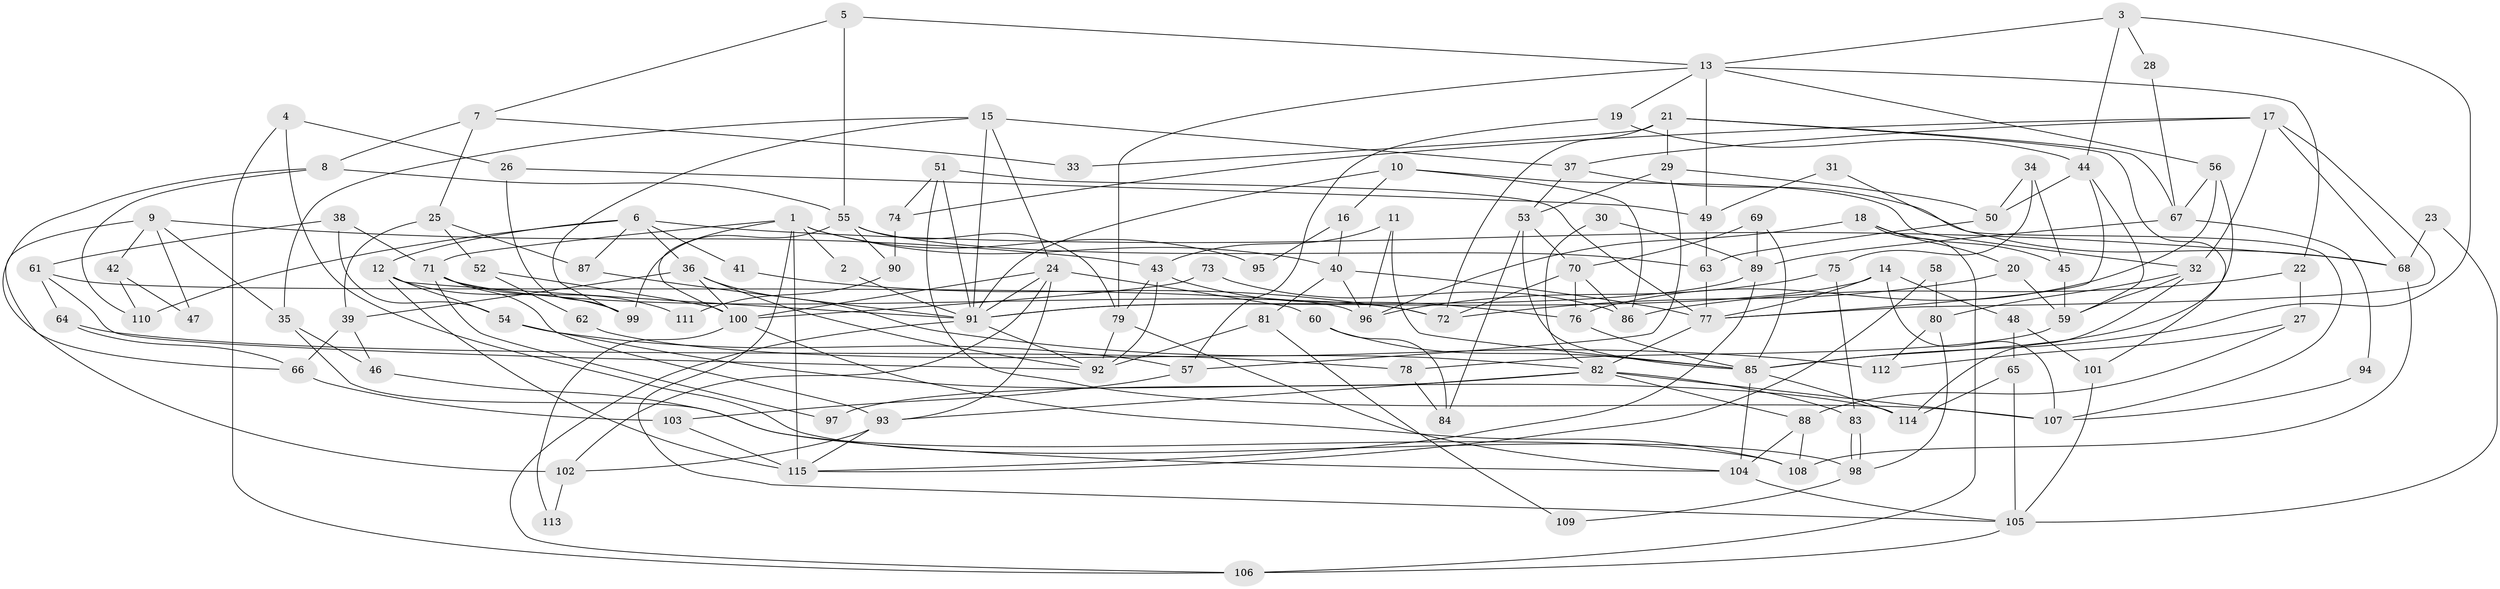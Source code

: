 // coarse degree distribution, {7: 0.0958904109589041, 10: 0.0410958904109589, 3: 0.1643835616438356, 6: 0.1095890410958904, 4: 0.1232876712328767, 5: 0.2328767123287671, 8: 0.0684931506849315, 2: 0.136986301369863, 9: 0.0136986301369863, 13: 0.0136986301369863}
// Generated by graph-tools (version 1.1) at 2025/41/03/06/25 10:41:59]
// undirected, 115 vertices, 230 edges
graph export_dot {
graph [start="1"]
  node [color=gray90,style=filled];
  1;
  2;
  3;
  4;
  5;
  6;
  7;
  8;
  9;
  10;
  11;
  12;
  13;
  14;
  15;
  16;
  17;
  18;
  19;
  20;
  21;
  22;
  23;
  24;
  25;
  26;
  27;
  28;
  29;
  30;
  31;
  32;
  33;
  34;
  35;
  36;
  37;
  38;
  39;
  40;
  41;
  42;
  43;
  44;
  45;
  46;
  47;
  48;
  49;
  50;
  51;
  52;
  53;
  54;
  55;
  56;
  57;
  58;
  59;
  60;
  61;
  62;
  63;
  64;
  65;
  66;
  67;
  68;
  69;
  70;
  71;
  72;
  73;
  74;
  75;
  76;
  77;
  78;
  79;
  80;
  81;
  82;
  83;
  84;
  85;
  86;
  87;
  88;
  89;
  90;
  91;
  92;
  93;
  94;
  95;
  96;
  97;
  98;
  99;
  100;
  101;
  102;
  103;
  104;
  105;
  106;
  107;
  108;
  109;
  110;
  111;
  112;
  113;
  114;
  115;
  1 -- 100;
  1 -- 115;
  1 -- 2;
  1 -- 40;
  1 -- 71;
  1 -- 95;
  1 -- 105;
  2 -- 91;
  3 -- 44;
  3 -- 13;
  3 -- 28;
  3 -- 85;
  4 -- 106;
  4 -- 26;
  4 -- 98;
  5 -- 55;
  5 -- 13;
  5 -- 7;
  6 -- 12;
  6 -- 36;
  6 -- 41;
  6 -- 68;
  6 -- 87;
  6 -- 110;
  7 -- 8;
  7 -- 25;
  7 -- 33;
  8 -- 55;
  8 -- 66;
  8 -- 110;
  9 -- 102;
  9 -- 43;
  9 -- 35;
  9 -- 42;
  9 -- 47;
  10 -- 91;
  10 -- 32;
  10 -- 16;
  10 -- 86;
  11 -- 85;
  11 -- 43;
  11 -- 96;
  12 -- 54;
  12 -- 91;
  12 -- 99;
  12 -- 115;
  13 -- 22;
  13 -- 79;
  13 -- 19;
  13 -- 49;
  13 -- 56;
  14 -- 91;
  14 -- 77;
  14 -- 48;
  14 -- 107;
  15 -- 24;
  15 -- 91;
  15 -- 35;
  15 -- 37;
  15 -- 99;
  16 -- 40;
  16 -- 95;
  17 -- 77;
  17 -- 37;
  17 -- 32;
  17 -- 68;
  17 -- 74;
  18 -- 106;
  18 -- 20;
  18 -- 45;
  18 -- 96;
  19 -- 44;
  19 -- 57;
  20 -- 59;
  20 -- 72;
  21 -- 67;
  21 -- 101;
  21 -- 29;
  21 -- 33;
  21 -- 72;
  22 -- 86;
  22 -- 27;
  23 -- 105;
  23 -- 68;
  24 -- 100;
  24 -- 91;
  24 -- 60;
  24 -- 93;
  24 -- 102;
  25 -- 87;
  25 -- 39;
  25 -- 52;
  26 -- 99;
  26 -- 49;
  27 -- 112;
  27 -- 88;
  28 -- 67;
  29 -- 53;
  29 -- 50;
  29 -- 57;
  30 -- 82;
  30 -- 89;
  31 -- 107;
  31 -- 49;
  32 -- 59;
  32 -- 80;
  32 -- 114;
  34 -- 50;
  34 -- 75;
  34 -- 45;
  35 -- 46;
  35 -- 108;
  36 -- 92;
  36 -- 39;
  36 -- 100;
  36 -- 112;
  37 -- 68;
  37 -- 53;
  38 -- 54;
  38 -- 71;
  38 -- 61;
  39 -- 46;
  39 -- 66;
  40 -- 96;
  40 -- 77;
  40 -- 81;
  41 -- 72;
  42 -- 110;
  42 -- 47;
  43 -- 76;
  43 -- 92;
  43 -- 79;
  44 -- 59;
  44 -- 77;
  44 -- 50;
  45 -- 59;
  46 -- 104;
  48 -- 65;
  48 -- 101;
  49 -- 63;
  50 -- 63;
  51 -- 77;
  51 -- 107;
  51 -- 74;
  51 -- 91;
  52 -- 100;
  52 -- 62;
  53 -- 70;
  53 -- 84;
  53 -- 85;
  54 -- 114;
  54 -- 57;
  55 -- 99;
  55 -- 79;
  55 -- 63;
  55 -- 90;
  56 -- 85;
  56 -- 67;
  56 -- 76;
  57 -- 103;
  58 -- 80;
  58 -- 115;
  59 -- 78;
  60 -- 85;
  60 -- 84;
  61 -- 96;
  61 -- 64;
  61 -- 92;
  62 -- 82;
  63 -- 77;
  64 -- 66;
  64 -- 78;
  65 -- 114;
  65 -- 105;
  66 -- 103;
  67 -- 89;
  67 -- 94;
  68 -- 108;
  69 -- 85;
  69 -- 70;
  69 -- 89;
  70 -- 76;
  70 -- 72;
  70 -- 86;
  71 -- 93;
  71 -- 72;
  71 -- 97;
  71 -- 111;
  73 -- 100;
  73 -- 86;
  74 -- 90;
  75 -- 96;
  75 -- 83;
  76 -- 85;
  77 -- 82;
  78 -- 84;
  79 -- 104;
  79 -- 92;
  80 -- 98;
  80 -- 112;
  81 -- 92;
  81 -- 109;
  82 -- 93;
  82 -- 83;
  82 -- 88;
  82 -- 97;
  82 -- 107;
  83 -- 98;
  83 -- 98;
  85 -- 104;
  85 -- 114;
  87 -- 91;
  88 -- 108;
  88 -- 104;
  89 -- 91;
  89 -- 115;
  90 -- 111;
  91 -- 92;
  91 -- 106;
  93 -- 115;
  93 -- 102;
  94 -- 107;
  98 -- 109;
  100 -- 108;
  100 -- 113;
  101 -- 105;
  102 -- 113;
  103 -- 115;
  104 -- 105;
  105 -- 106;
}
